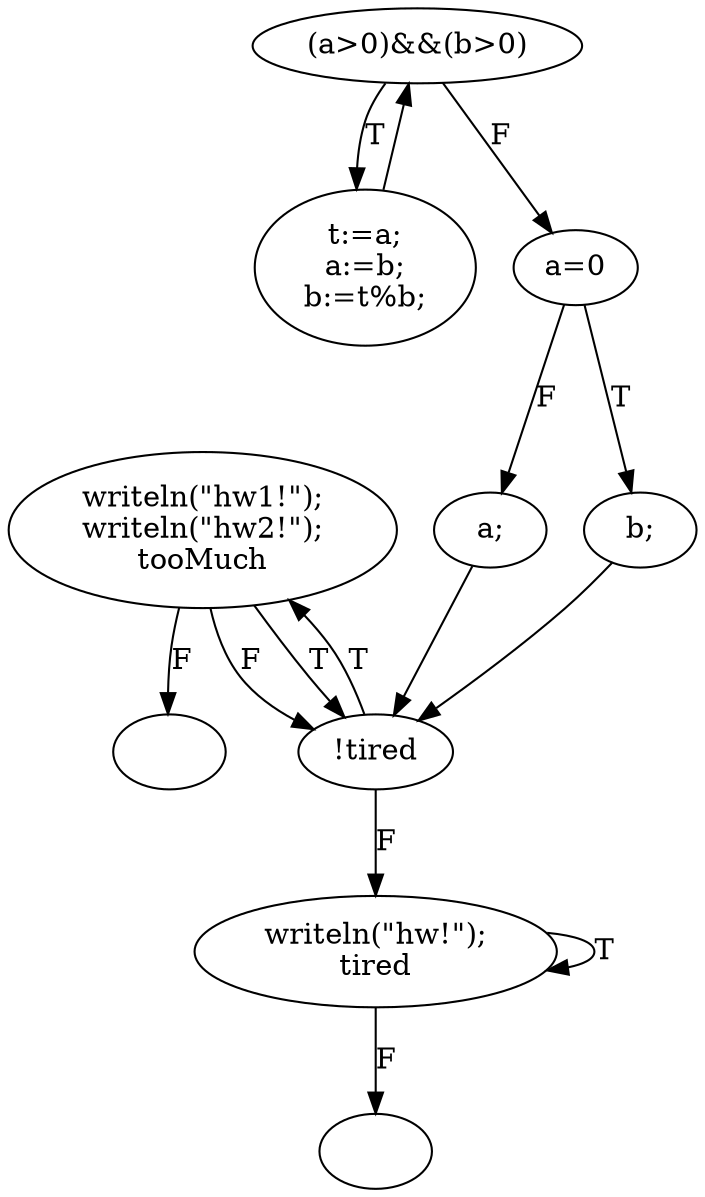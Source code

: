 digraph {
  0 [label=""];
  1 [label="t:=a;
a:=b;
b:=t%b;"];
  2 [label="!tired"];
  3 [label="writeln(\"hw1!\");
writeln(\"hw2!\");
tooMuch"];
  4 [label="writeln(\"hw!\");
tired"];
  5 [label=""];
  6 [label="(a>0)&&(b>0)"];
  7 [label="a;"];
  8 [label="b;"];
  9 [label="a=0"];
  2 -> 4 [label="F"];
  4 -> 5 [label="F"];
  7 -> 2 [label=""];
  3 -> 0 [label="F"];
  6 -> 9 [label="F"];
  3 -> 2 [label="F"];
  8 -> 2 [label=""];
  3 -> 2 [label="T"];
  9 -> 8 [label="T"];
  4 -> 4 [label="T"];
  1 -> 6 [label=""];
  2 -> 3 [label="T"];
  9 -> 7 [label="F"];
  6 -> 1 [label="T"];
}
